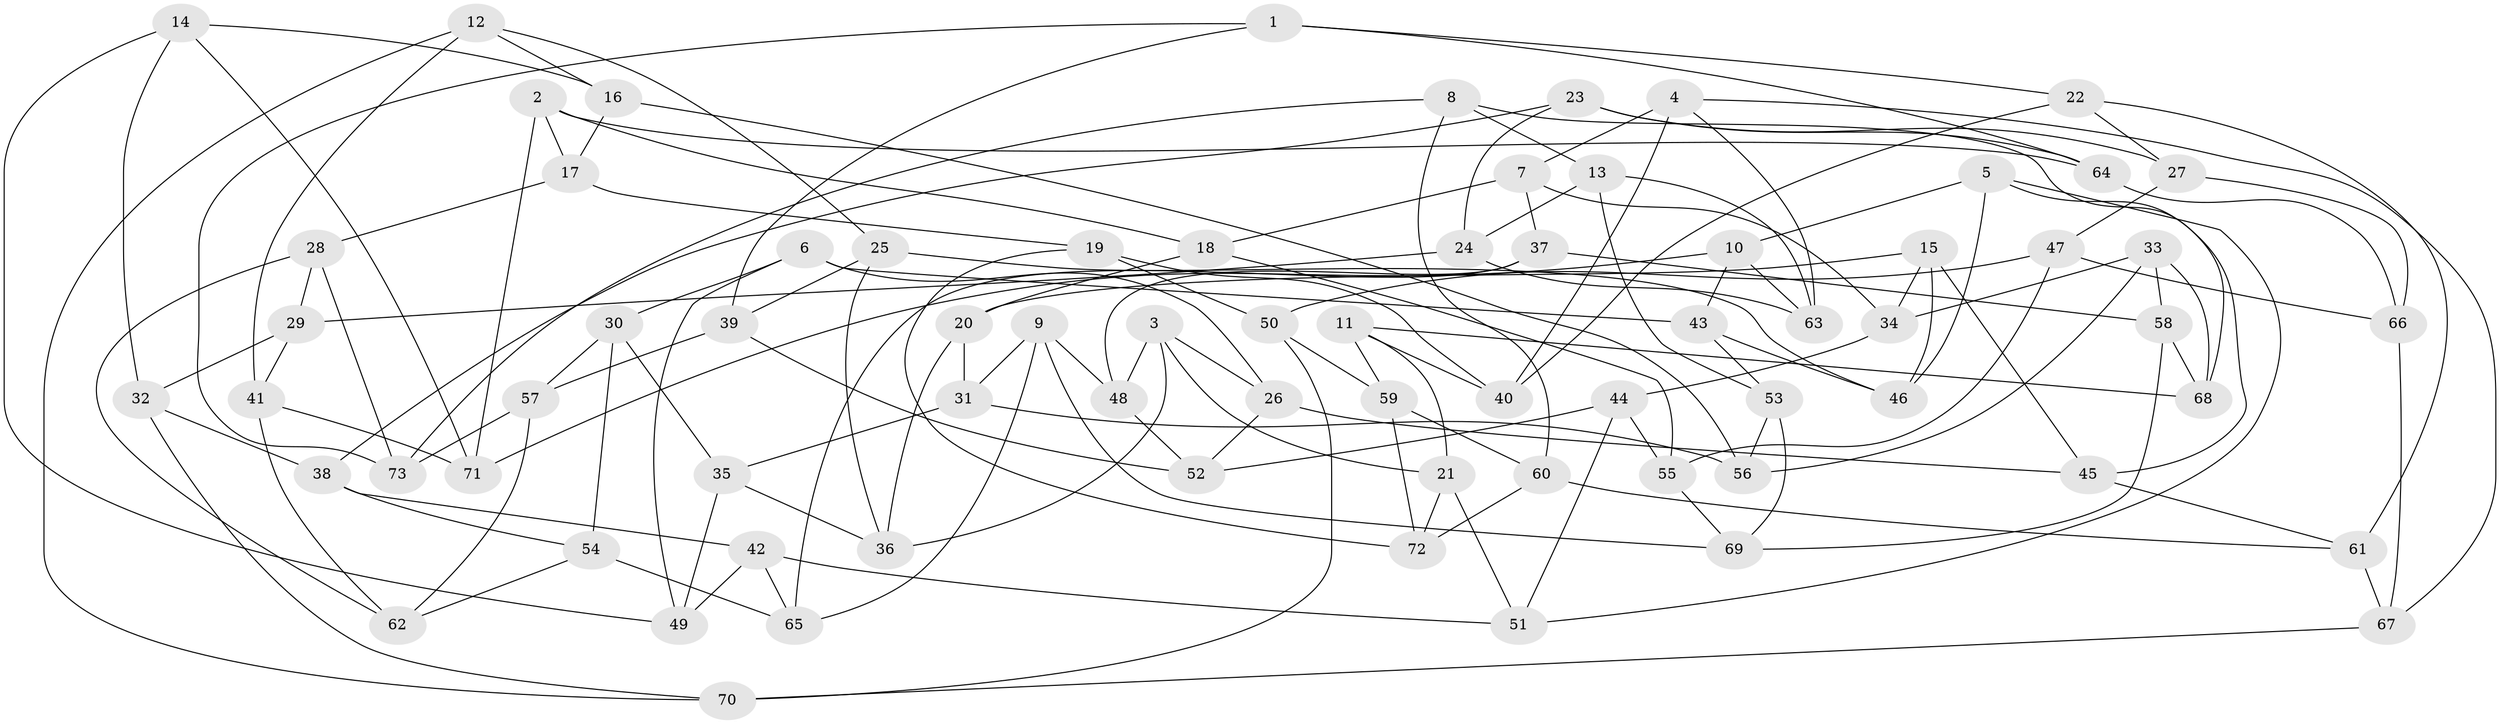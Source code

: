 // coarse degree distribution, {4: 0.5576923076923077, 3: 0.07692307692307693, 6: 0.21153846153846154, 5: 0.15384615384615385}
// Generated by graph-tools (version 1.1) at 2025/38/03/04/25 23:38:06]
// undirected, 73 vertices, 146 edges
graph export_dot {
  node [color=gray90,style=filled];
  1;
  2;
  3;
  4;
  5;
  6;
  7;
  8;
  9;
  10;
  11;
  12;
  13;
  14;
  15;
  16;
  17;
  18;
  19;
  20;
  21;
  22;
  23;
  24;
  25;
  26;
  27;
  28;
  29;
  30;
  31;
  32;
  33;
  34;
  35;
  36;
  37;
  38;
  39;
  40;
  41;
  42;
  43;
  44;
  45;
  46;
  47;
  48;
  49;
  50;
  51;
  52;
  53;
  54;
  55;
  56;
  57;
  58;
  59;
  60;
  61;
  62;
  63;
  64;
  65;
  66;
  67;
  68;
  69;
  70;
  71;
  72;
  73;
  1 -- 22;
  1 -- 39;
  1 -- 73;
  1 -- 64;
  2 -- 18;
  2 -- 64;
  2 -- 71;
  2 -- 17;
  3 -- 48;
  3 -- 26;
  3 -- 36;
  3 -- 21;
  4 -- 67;
  4 -- 63;
  4 -- 40;
  4 -- 7;
  5 -- 10;
  5 -- 46;
  5 -- 45;
  5 -- 51;
  6 -- 26;
  6 -- 43;
  6 -- 30;
  6 -- 49;
  7 -- 18;
  7 -- 37;
  7 -- 34;
  8 -- 68;
  8 -- 73;
  8 -- 13;
  8 -- 60;
  9 -- 31;
  9 -- 48;
  9 -- 69;
  9 -- 65;
  10 -- 71;
  10 -- 43;
  10 -- 63;
  11 -- 21;
  11 -- 68;
  11 -- 40;
  11 -- 59;
  12 -- 16;
  12 -- 25;
  12 -- 41;
  12 -- 70;
  13 -- 63;
  13 -- 53;
  13 -- 24;
  14 -- 32;
  14 -- 71;
  14 -- 16;
  14 -- 49;
  15 -- 46;
  15 -- 45;
  15 -- 20;
  15 -- 34;
  16 -- 56;
  16 -- 17;
  17 -- 28;
  17 -- 19;
  18 -- 55;
  18 -- 20;
  19 -- 40;
  19 -- 72;
  19 -- 50;
  20 -- 31;
  20 -- 36;
  21 -- 51;
  21 -- 72;
  22 -- 40;
  22 -- 61;
  22 -- 27;
  23 -- 27;
  23 -- 64;
  23 -- 38;
  23 -- 24;
  24 -- 29;
  24 -- 63;
  25 -- 39;
  25 -- 46;
  25 -- 36;
  26 -- 52;
  26 -- 45;
  27 -- 47;
  27 -- 66;
  28 -- 29;
  28 -- 73;
  28 -- 62;
  29 -- 41;
  29 -- 32;
  30 -- 54;
  30 -- 57;
  30 -- 35;
  31 -- 35;
  31 -- 56;
  32 -- 38;
  32 -- 70;
  33 -- 56;
  33 -- 34;
  33 -- 68;
  33 -- 58;
  34 -- 44;
  35 -- 36;
  35 -- 49;
  37 -- 65;
  37 -- 58;
  37 -- 48;
  38 -- 54;
  38 -- 42;
  39 -- 57;
  39 -- 52;
  41 -- 71;
  41 -- 62;
  42 -- 51;
  42 -- 65;
  42 -- 49;
  43 -- 53;
  43 -- 46;
  44 -- 55;
  44 -- 51;
  44 -- 52;
  45 -- 61;
  47 -- 50;
  47 -- 55;
  47 -- 66;
  48 -- 52;
  50 -- 70;
  50 -- 59;
  53 -- 56;
  53 -- 69;
  54 -- 62;
  54 -- 65;
  55 -- 69;
  57 -- 62;
  57 -- 73;
  58 -- 69;
  58 -- 68;
  59 -- 60;
  59 -- 72;
  60 -- 61;
  60 -- 72;
  61 -- 67;
  64 -- 66;
  66 -- 67;
  67 -- 70;
}
